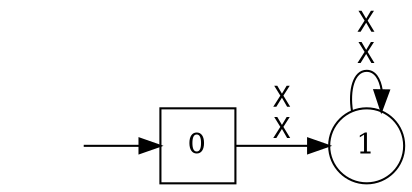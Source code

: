 
digraph MONA_DFA {
 rankdir = LR;
 center = true;
 size = "7.5,10.5";
 edge [fontname = Courier];
 node [height = .5, width = .5];
 node [shape = doublecircle];
 node [shape = circle]; 1;
 node [shape = box]; 0;
 init [shape = plaintext, label = ""];
 init -> 0;
 0 -> 1 [label="X\nX"];
 1 -> 1 [label="X\nX"];
}
